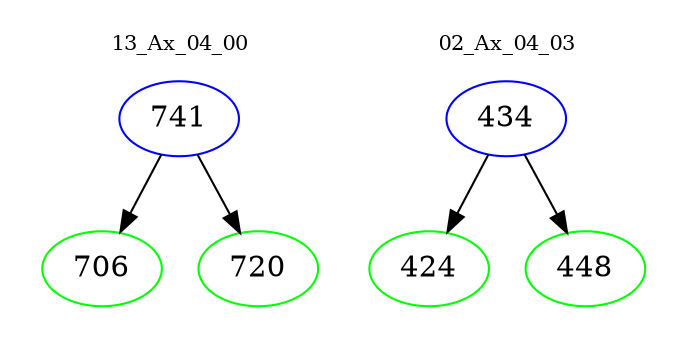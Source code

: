 digraph{
subgraph cluster_0 {
color = white
label = "13_Ax_04_00";
fontsize=10;
T0_741 [label="741", color="blue"]
T0_741 -> T0_706 [color="black"]
T0_706 [label="706", color="green"]
T0_741 -> T0_720 [color="black"]
T0_720 [label="720", color="green"]
}
subgraph cluster_1 {
color = white
label = "02_Ax_04_03";
fontsize=10;
T1_434 [label="434", color="blue"]
T1_434 -> T1_424 [color="black"]
T1_424 [label="424", color="green"]
T1_434 -> T1_448 [color="black"]
T1_448 [label="448", color="green"]
}
}

